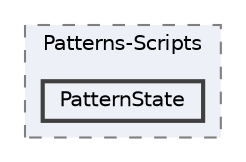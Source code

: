 digraph "C:/Users/rober/Documents/5.GameDev/UnityProject/True-GameDev/Tower Defense/Assets/_1.Scripts/Patterns-Scripts/PatternState"
{
 // LATEX_PDF_SIZE
  bgcolor="transparent";
  edge [fontname=Helvetica,fontsize=10,labelfontname=Helvetica,labelfontsize=10];
  node [fontname=Helvetica,fontsize=10,shape=box,height=0.2,width=0.4];
  compound=true
  subgraph clusterdir_343e464cbbd21927230c00bb2195eb4e {
    graph [ bgcolor="#edf0f7", pencolor="grey50", label="Patterns-Scripts", fontname=Helvetica,fontsize=10 style="filled,dashed", URL="dir_343e464cbbd21927230c00bb2195eb4e.html",tooltip=""]
  dir_a84b7707b3b428e694cd6325ef98a819 [label="PatternState", fillcolor="#edf0f7", color="grey25", style="filled,bold", URL="dir_a84b7707b3b428e694cd6325ef98a819.html",tooltip=""];
  }
}
